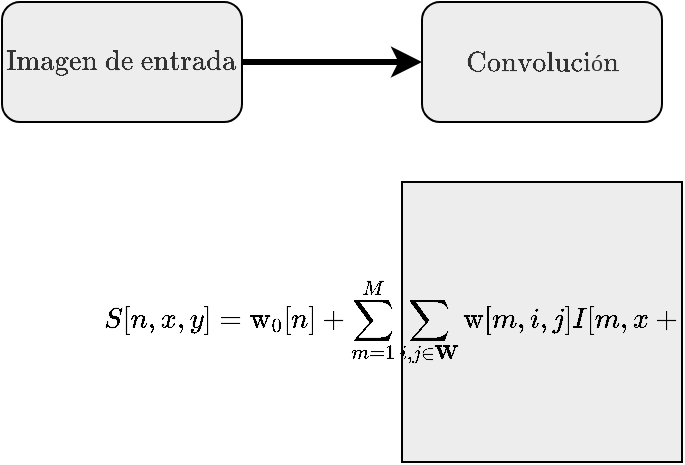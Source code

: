 <mxfile version="24.7.7">
  <diagram name="Page-1" id="cc8wFc7xVqvPqlm56SUc">
    <mxGraphModel dx="1022" dy="398" grid="1" gridSize="10" guides="1" tooltips="1" connect="1" arrows="1" fold="1" page="1" pageScale="1" pageWidth="75" pageHeight="85" math="1" shadow="0">
      <root>
        <mxCell id="0" />
        <mxCell id="1" parent="0" />
        <mxCell id="zvreYvzmFc9w-Mhgytea-24" value="" style="edgeStyle=orthogonalEdgeStyle;rounded=0;orthogonalLoop=1;jettySize=auto;html=1;strokeWidth=3;" edge="1" parent="1" source="zvreYvzmFc9w-Mhgytea-1" target="zvreYvzmFc9w-Mhgytea-21">
          <mxGeometry relative="1" as="geometry" />
        </mxCell>
        <mxCell id="zvreYvzmFc9w-Mhgytea-1" value="$$\text{Imagen de entrada}$$" style="rounded=1;whiteSpace=wrap;html=1;fillColor=#EDEDEE;fontColor=#333333;strokeColor=#000000;strokeWidth=1;" vertex="1" parent="1">
          <mxGeometry x="-240" y="-70" width="120" height="60" as="geometry" />
        </mxCell>
        <mxCell id="zvreYvzmFc9w-Mhgytea-21" value="$$\text{Convolución}$$" style="rounded=1;whiteSpace=wrap;html=1;fillColor=#EDEDEE;fontColor=#333333;strokeColor=#000000;strokeWidth=1;" vertex="1" parent="1">
          <mxGeometry x="-30" y="-70" width="120" height="60" as="geometry" />
        </mxCell>
        <mxCell id="zvreYvzmFc9w-Mhgytea-22" value="$$S[n,x,y] = \text{w}_0[n] + \sum_{m = 1}^M \sum_{i,j \in \textbf{W}} \text{w}[m,i,j]I[m,x+i,y+j] \hspace{4mm} \text{for } 1\leq n \leq N$$" style="whiteSpace=wrap;html=1;aspect=fixed;fillColor=#EDEDEE;" vertex="1" parent="1">
          <mxGeometry x="-40" y="20" width="140" height="140" as="geometry" />
        </mxCell>
      </root>
    </mxGraphModel>
  </diagram>
</mxfile>
